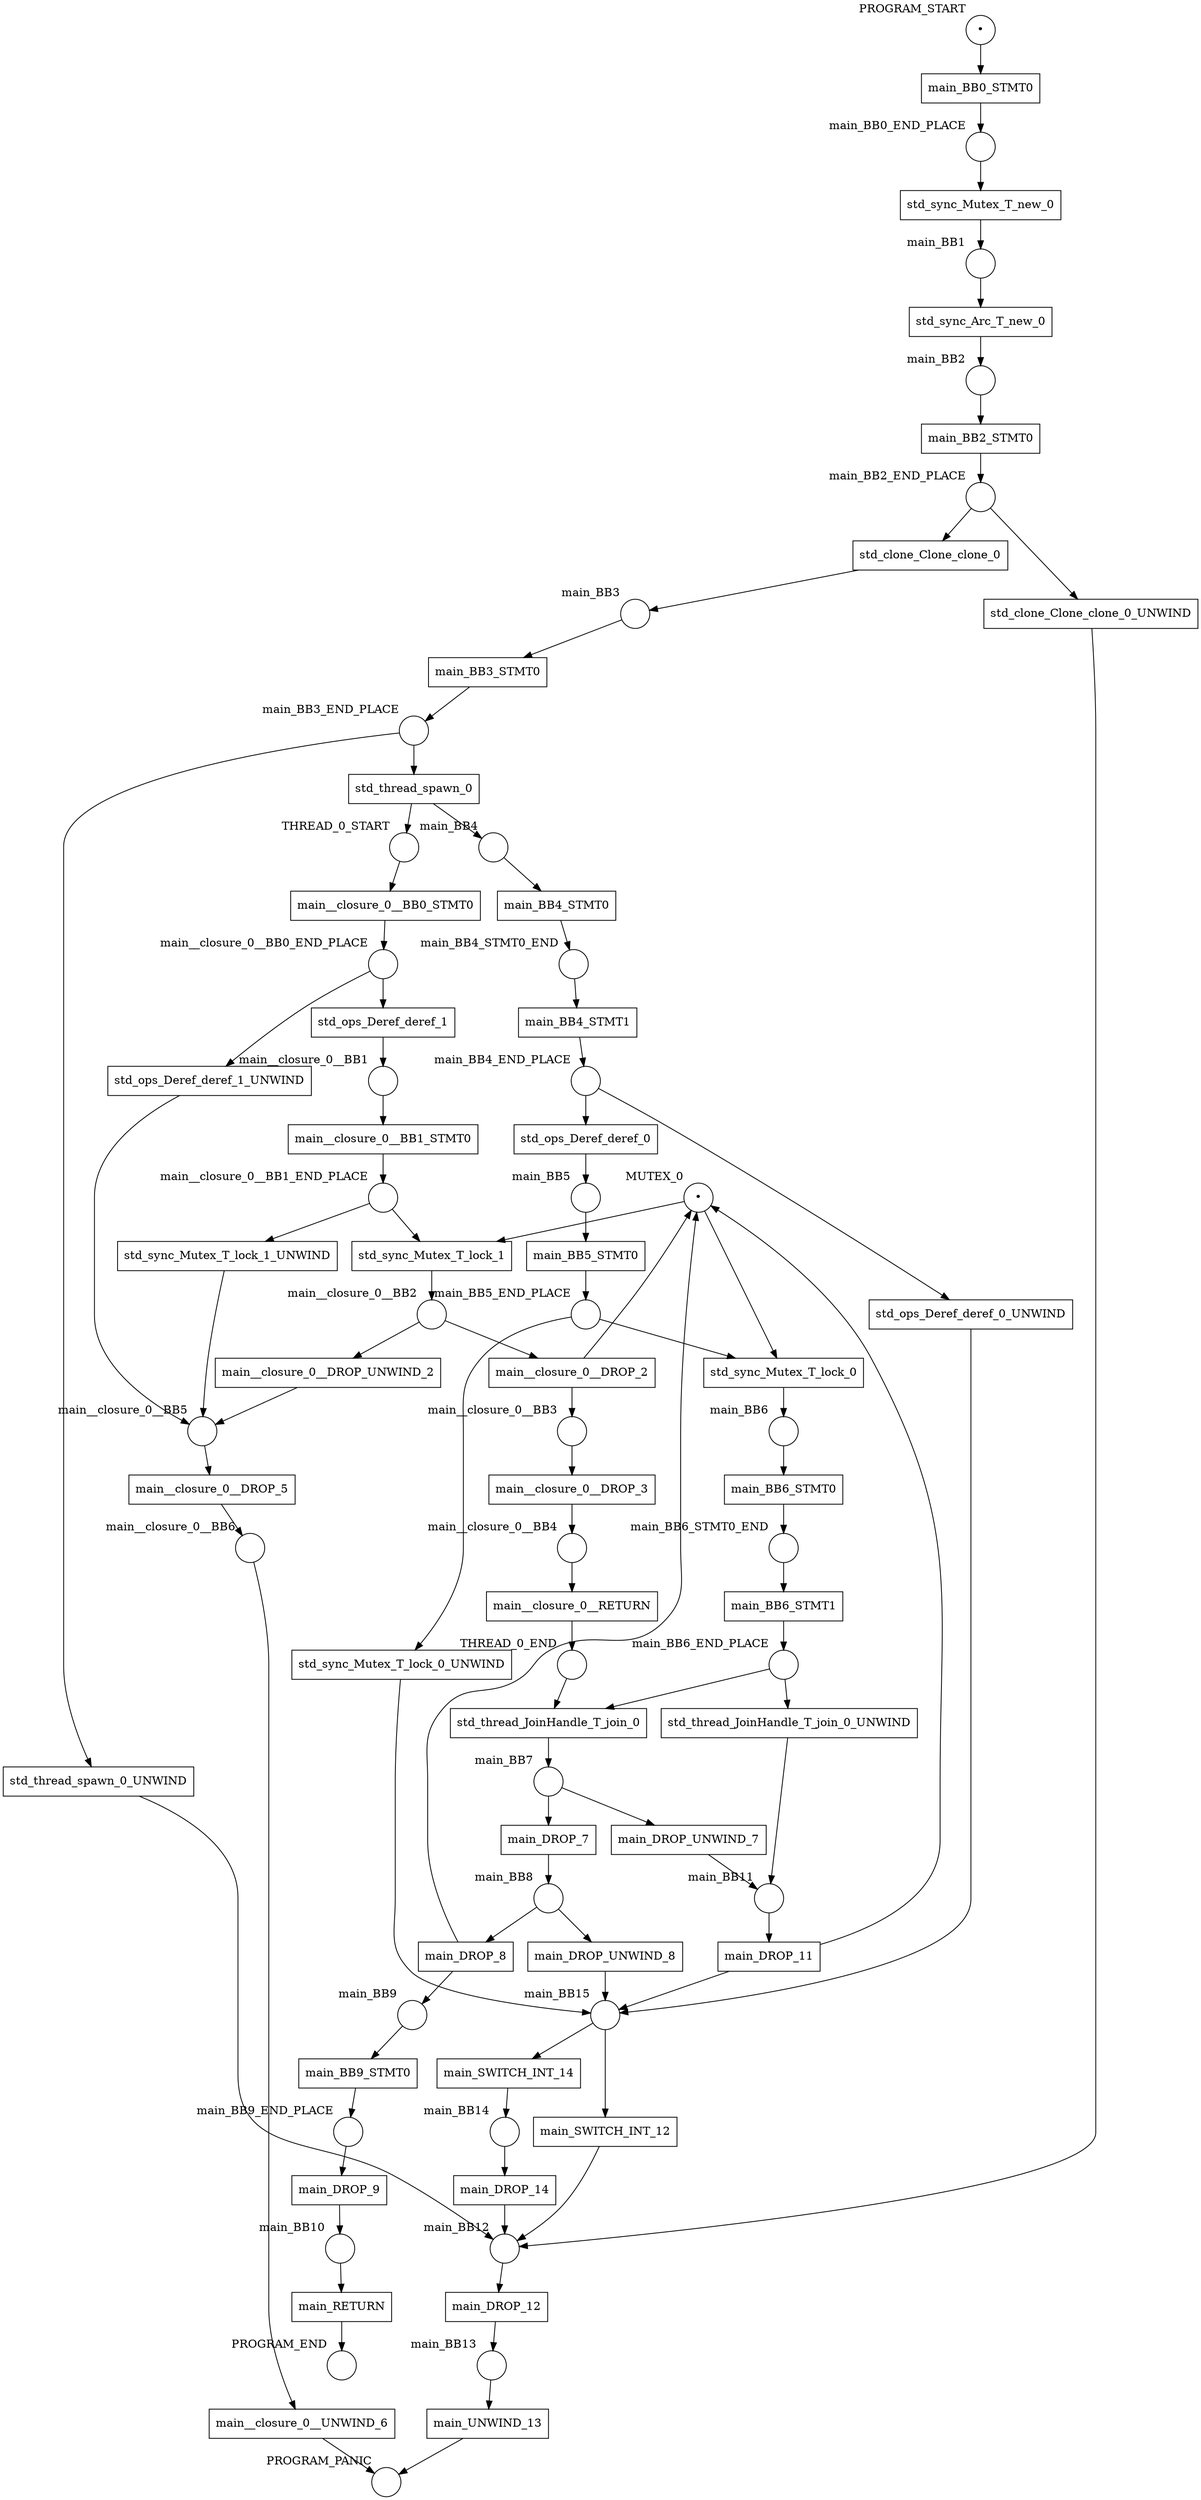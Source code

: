 digraph petrinet {
    MUTEX_0 [shape="circle" xlabel="MUTEX_0" label="•"];
    PROGRAM_END [shape="circle" xlabel="PROGRAM_END" label=""];
    PROGRAM_PANIC [shape="circle" xlabel="PROGRAM_PANIC" label=""];
    PROGRAM_START [shape="circle" xlabel="PROGRAM_START" label="•"];
    THREAD_0_END [shape="circle" xlabel="THREAD_0_END" label=""];
    THREAD_0_START [shape="circle" xlabel="THREAD_0_START" label=""];
    main_BB0_END_PLACE [shape="circle" xlabel="main_BB0_END_PLACE" label=""];
    main_BB1 [shape="circle" xlabel="main_BB1" label=""];
    main_BB10 [shape="circle" xlabel="main_BB10" label=""];
    main_BB11 [shape="circle" xlabel="main_BB11" label=""];
    main_BB12 [shape="circle" xlabel="main_BB12" label=""];
    main_BB13 [shape="circle" xlabel="main_BB13" label=""];
    main_BB14 [shape="circle" xlabel="main_BB14" label=""];
    main_BB15 [shape="circle" xlabel="main_BB15" label=""];
    main_BB2 [shape="circle" xlabel="main_BB2" label=""];
    main_BB2_END_PLACE [shape="circle" xlabel="main_BB2_END_PLACE" label=""];
    main_BB3 [shape="circle" xlabel="main_BB3" label=""];
    main_BB3_END_PLACE [shape="circle" xlabel="main_BB3_END_PLACE" label=""];
    main_BB4 [shape="circle" xlabel="main_BB4" label=""];
    main_BB4_END_PLACE [shape="circle" xlabel="main_BB4_END_PLACE" label=""];
    main_BB4_STMT0_END [shape="circle" xlabel="main_BB4_STMT0_END" label=""];
    main_BB5 [shape="circle" xlabel="main_BB5" label=""];
    main_BB5_END_PLACE [shape="circle" xlabel="main_BB5_END_PLACE" label=""];
    main_BB6 [shape="circle" xlabel="main_BB6" label=""];
    main_BB6_END_PLACE [shape="circle" xlabel="main_BB6_END_PLACE" label=""];
    main_BB6_STMT0_END [shape="circle" xlabel="main_BB6_STMT0_END" label=""];
    main_BB7 [shape="circle" xlabel="main_BB7" label=""];
    main_BB8 [shape="circle" xlabel="main_BB8" label=""];
    main_BB9 [shape="circle" xlabel="main_BB9" label=""];
    main_BB9_END_PLACE [shape="circle" xlabel="main_BB9_END_PLACE" label=""];
    main__closure_0__BB0_END_PLACE [shape="circle" xlabel="main__closure_0__BB0_END_PLACE" label=""];
    main__closure_0__BB1 [shape="circle" xlabel="main__closure_0__BB1" label=""];
    main__closure_0__BB1_END_PLACE [shape="circle" xlabel="main__closure_0__BB1_END_PLACE" label=""];
    main__closure_0__BB2 [shape="circle" xlabel="main__closure_0__BB2" label=""];
    main__closure_0__BB3 [shape="circle" xlabel="main__closure_0__BB3" label=""];
    main__closure_0__BB4 [shape="circle" xlabel="main__closure_0__BB4" label=""];
    main__closure_0__BB5 [shape="circle" xlabel="main__closure_0__BB5" label=""];
    main__closure_0__BB6 [shape="circle" xlabel="main__closure_0__BB6" label=""];
    main_BB0_STMT0 [shape="box" xlabel="" label="main_BB0_STMT0"];
    main_BB2_STMT0 [shape="box" xlabel="" label="main_BB2_STMT0"];
    main_BB3_STMT0 [shape="box" xlabel="" label="main_BB3_STMT0"];
    main_BB4_STMT0 [shape="box" xlabel="" label="main_BB4_STMT0"];
    main_BB4_STMT1 [shape="box" xlabel="" label="main_BB4_STMT1"];
    main_BB5_STMT0 [shape="box" xlabel="" label="main_BB5_STMT0"];
    main_BB6_STMT0 [shape="box" xlabel="" label="main_BB6_STMT0"];
    main_BB6_STMT1 [shape="box" xlabel="" label="main_BB6_STMT1"];
    main_BB9_STMT0 [shape="box" xlabel="" label="main_BB9_STMT0"];
    main_DROP_11 [shape="box" xlabel="" label="main_DROP_11"];
    main_DROP_12 [shape="box" xlabel="" label="main_DROP_12"];
    main_DROP_14 [shape="box" xlabel="" label="main_DROP_14"];
    main_DROP_7 [shape="box" xlabel="" label="main_DROP_7"];
    main_DROP_8 [shape="box" xlabel="" label="main_DROP_8"];
    main_DROP_9 [shape="box" xlabel="" label="main_DROP_9"];
    main_DROP_UNWIND_7 [shape="box" xlabel="" label="main_DROP_UNWIND_7"];
    main_DROP_UNWIND_8 [shape="box" xlabel="" label="main_DROP_UNWIND_8"];
    main_RETURN [shape="box" xlabel="" label="main_RETURN"];
    main_SWITCH_INT_12 [shape="box" xlabel="" label="main_SWITCH_INT_12"];
    main_SWITCH_INT_14 [shape="box" xlabel="" label="main_SWITCH_INT_14"];
    main_UNWIND_13 [shape="box" xlabel="" label="main_UNWIND_13"];
    main__closure_0__BB0_STMT0 [shape="box" xlabel="" label="main__closure_0__BB0_STMT0"];
    main__closure_0__BB1_STMT0 [shape="box" xlabel="" label="main__closure_0__BB1_STMT0"];
    main__closure_0__DROP_2 [shape="box" xlabel="" label="main__closure_0__DROP_2"];
    main__closure_0__DROP_3 [shape="box" xlabel="" label="main__closure_0__DROP_3"];
    main__closure_0__DROP_5 [shape="box" xlabel="" label="main__closure_0__DROP_5"];
    main__closure_0__DROP_UNWIND_2 [shape="box" xlabel="" label="main__closure_0__DROP_UNWIND_2"];
    main__closure_0__RETURN [shape="box" xlabel="" label="main__closure_0__RETURN"];
    main__closure_0__UNWIND_6 [shape="box" xlabel="" label="main__closure_0__UNWIND_6"];
    std_clone_Clone_clone_0 [shape="box" xlabel="" label="std_clone_Clone_clone_0"];
    std_clone_Clone_clone_0_UNWIND [shape="box" xlabel="" label="std_clone_Clone_clone_0_UNWIND"];
    std_ops_Deref_deref_0 [shape="box" xlabel="" label="std_ops_Deref_deref_0"];
    std_ops_Deref_deref_0_UNWIND [shape="box" xlabel="" label="std_ops_Deref_deref_0_UNWIND"];
    std_ops_Deref_deref_1 [shape="box" xlabel="" label="std_ops_Deref_deref_1"];
    std_ops_Deref_deref_1_UNWIND [shape="box" xlabel="" label="std_ops_Deref_deref_1_UNWIND"];
    std_sync_Arc_T_new_0 [shape="box" xlabel="" label="std_sync_Arc_T_new_0"];
    std_sync_Mutex_T_lock_0 [shape="box" xlabel="" label="std_sync_Mutex_T_lock_0"];
    std_sync_Mutex_T_lock_0_UNWIND [shape="box" xlabel="" label="std_sync_Mutex_T_lock_0_UNWIND"];
    std_sync_Mutex_T_lock_1 [shape="box" xlabel="" label="std_sync_Mutex_T_lock_1"];
    std_sync_Mutex_T_lock_1_UNWIND [shape="box" xlabel="" label="std_sync_Mutex_T_lock_1_UNWIND"];
    std_sync_Mutex_T_new_0 [shape="box" xlabel="" label="std_sync_Mutex_T_new_0"];
    std_thread_JoinHandle_T_join_0 [shape="box" xlabel="" label="std_thread_JoinHandle_T_join_0"];
    std_thread_JoinHandle_T_join_0_UNWIND [shape="box" xlabel="" label="std_thread_JoinHandle_T_join_0_UNWIND"];
    std_thread_spawn_0 [shape="box" xlabel="" label="std_thread_spawn_0"];
    std_thread_spawn_0_UNWIND [shape="box" xlabel="" label="std_thread_spawn_0_UNWIND"];
    MUTEX_0 -> std_sync_Mutex_T_lock_0;
    MUTEX_0 -> std_sync_Mutex_T_lock_1;
    PROGRAM_START -> main_BB0_STMT0;
    THREAD_0_END -> std_thread_JoinHandle_T_join_0;
    THREAD_0_START -> main__closure_0__BB0_STMT0;
    main_BB0_END_PLACE -> std_sync_Mutex_T_new_0;
    main_BB1 -> std_sync_Arc_T_new_0;
    main_BB10 -> main_RETURN;
    main_BB11 -> main_DROP_11;
    main_BB12 -> main_DROP_12;
    main_BB13 -> main_UNWIND_13;
    main_BB14 -> main_DROP_14;
    main_BB15 -> main_SWITCH_INT_12;
    main_BB15 -> main_SWITCH_INT_14;
    main_BB2 -> main_BB2_STMT0;
    main_BB2_END_PLACE -> std_clone_Clone_clone_0;
    main_BB2_END_PLACE -> std_clone_Clone_clone_0_UNWIND;
    main_BB3 -> main_BB3_STMT0;
    main_BB3_END_PLACE -> std_thread_spawn_0;
    main_BB3_END_PLACE -> std_thread_spawn_0_UNWIND;
    main_BB4 -> main_BB4_STMT0;
    main_BB4_END_PLACE -> std_ops_Deref_deref_0;
    main_BB4_END_PLACE -> std_ops_Deref_deref_0_UNWIND;
    main_BB4_STMT0_END -> main_BB4_STMT1;
    main_BB5 -> main_BB5_STMT0;
    main_BB5_END_PLACE -> std_sync_Mutex_T_lock_0;
    main_BB5_END_PLACE -> std_sync_Mutex_T_lock_0_UNWIND;
    main_BB6 -> main_BB6_STMT0;
    main_BB6_END_PLACE -> std_thread_JoinHandle_T_join_0;
    main_BB6_END_PLACE -> std_thread_JoinHandle_T_join_0_UNWIND;
    main_BB6_STMT0_END -> main_BB6_STMT1;
    main_BB7 -> main_DROP_7;
    main_BB7 -> main_DROP_UNWIND_7;
    main_BB8 -> main_DROP_8;
    main_BB8 -> main_DROP_UNWIND_8;
    main_BB9 -> main_BB9_STMT0;
    main_BB9_END_PLACE -> main_DROP_9;
    main__closure_0__BB0_END_PLACE -> std_ops_Deref_deref_1;
    main__closure_0__BB0_END_PLACE -> std_ops_Deref_deref_1_UNWIND;
    main__closure_0__BB1 -> main__closure_0__BB1_STMT0;
    main__closure_0__BB1_END_PLACE -> std_sync_Mutex_T_lock_1;
    main__closure_0__BB1_END_PLACE -> std_sync_Mutex_T_lock_1_UNWIND;
    main__closure_0__BB2 -> main__closure_0__DROP_2;
    main__closure_0__BB2 -> main__closure_0__DROP_UNWIND_2;
    main__closure_0__BB3 -> main__closure_0__DROP_3;
    main__closure_0__BB4 -> main__closure_0__RETURN;
    main__closure_0__BB5 -> main__closure_0__DROP_5;
    main__closure_0__BB6 -> main__closure_0__UNWIND_6;
    main_BB0_STMT0 -> main_BB0_END_PLACE;
    main_BB2_STMT0 -> main_BB2_END_PLACE;
    main_BB3_STMT0 -> main_BB3_END_PLACE;
    main_BB4_STMT0 -> main_BB4_STMT0_END;
    main_BB4_STMT1 -> main_BB4_END_PLACE;
    main_BB5_STMT0 -> main_BB5_END_PLACE;
    main_BB6_STMT0 -> main_BB6_STMT0_END;
    main_BB6_STMT1 -> main_BB6_END_PLACE;
    main_BB9_STMT0 -> main_BB9_END_PLACE;
    main_DROP_11 -> MUTEX_0;
    main_DROP_11 -> main_BB15;
    main_DROP_12 -> main_BB13;
    main_DROP_14 -> main_BB12;
    main_DROP_7 -> main_BB8;
    main_DROP_8 -> MUTEX_0;
    main_DROP_8 -> main_BB9;
    main_DROP_9 -> main_BB10;
    main_DROP_UNWIND_7 -> main_BB11;
    main_DROP_UNWIND_8 -> main_BB15;
    main_RETURN -> PROGRAM_END;
    main_SWITCH_INT_12 -> main_BB12;
    main_SWITCH_INT_14 -> main_BB14;
    main_UNWIND_13 -> PROGRAM_PANIC;
    main__closure_0__BB0_STMT0 -> main__closure_0__BB0_END_PLACE;
    main__closure_0__BB1_STMT0 -> main__closure_0__BB1_END_PLACE;
    main__closure_0__DROP_2 -> MUTEX_0;
    main__closure_0__DROP_2 -> main__closure_0__BB3;
    main__closure_0__DROP_3 -> main__closure_0__BB4;
    main__closure_0__DROP_5 -> main__closure_0__BB6;
    main__closure_0__DROP_UNWIND_2 -> main__closure_0__BB5;
    main__closure_0__RETURN -> THREAD_0_END;
    main__closure_0__UNWIND_6 -> PROGRAM_PANIC;
    std_clone_Clone_clone_0 -> main_BB3;
    std_clone_Clone_clone_0_UNWIND -> main_BB12;
    std_ops_Deref_deref_0 -> main_BB5;
    std_ops_Deref_deref_0_UNWIND -> main_BB15;
    std_ops_Deref_deref_1 -> main__closure_0__BB1;
    std_ops_Deref_deref_1_UNWIND -> main__closure_0__BB5;
    std_sync_Arc_T_new_0 -> main_BB2;
    std_sync_Mutex_T_lock_0 -> main_BB6;
    std_sync_Mutex_T_lock_0_UNWIND -> main_BB15;
    std_sync_Mutex_T_lock_1 -> main__closure_0__BB2;
    std_sync_Mutex_T_lock_1_UNWIND -> main__closure_0__BB5;
    std_sync_Mutex_T_new_0 -> main_BB1;
    std_thread_JoinHandle_T_join_0 -> main_BB7;
    std_thread_JoinHandle_T_join_0_UNWIND -> main_BB11;
    std_thread_spawn_0 -> THREAD_0_START;
    std_thread_spawn_0 -> main_BB4;
    std_thread_spawn_0_UNWIND -> main_BB12;
}
